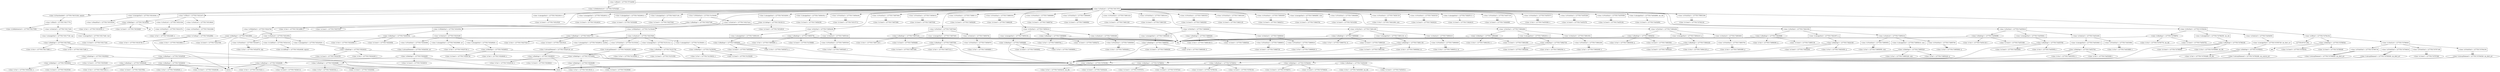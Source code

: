 digraph G {
127755174517056 [label="<class 'ir.DefinitionList'> 127755174517056" ];
127755174517344 [label="<class 'ir.Const'> 127755174517344" ];
127755174517440 [shape=box,label="<class 'ir.AssignStat'> 127755174517440: test" ];
127755174517440 -> 127755174517344;
127755174517488 [label="<class 'ir.Var'> 127755174517488: x" ];
127755174517248 [label="<class 'ir.Var'> 127755174517248: x" ];
127755174517632 [label="<class 'ir.BinExpr'> 127755174517632" ];
127755174517632 -> 127755180185200 [pos=0];
127755180185200 [label=times];
127755174517632 -> 127755174517488 [pos=1];
127755174517632 -> 127755174517248 [pos=2];
127755174517728 [shape=box,label="<class 'ir.AssignStat'> 127755174517728: squ" ];
127755174517728 -> 127755174517632;
127755174517200 [shape=box,label="<class 'ir.StatList'> 127755174517200" ];
127755174517200 -> 127755174517440 [pos=0];
127755174517200 -> 127755174517728 [pos=1];
127755174517776 [shape=box,label="<class 'ir.Block'> 127755174517776" ];
127755174517776 -> 127755174517056;
127755174517776 -> 127755174517200;
127755174515184 [label="<class 'ir.FunctionDef'> 127755174515184: square" ];
127755174515184 -> 127755174517776;
127755174791920 [label="<class 'ir.DefinitionList'> 127755174791920" ];
127755174791920 -> 127755174515184 [pos=0];
127755174518016 [label="<class 'ir.Const'> 127755174518016" ];
127755174518112 [label="<class 'ir.UnExpr'> 127755174518112" ];
127755174518112 -> 127755174775152 [pos=0];
127755174775152 [label=minus];
127755174518112 -> 127755174518016 [pos=1];
127755174518208 [shape=box,label="<class 'ir.AssignStat'> 127755174518208: x" ];
127755174518208 -> 127755174518112;
127755174518256 [shape=box,label="<class 'ir.ReadStat'> 127755174518256" ];
127755174518304 [shape=box,label="<class 'ir.AssignStat'> 127755174518304: x" ];
127755174518304 -> 127755174518256;
127755174518352 [label="<class 'ir.Var'> 127755174518352: x" ];
127755174518448 [label="<class 'ir.Const'> 127755174518448" ];
127755174518544 [label="<class 'ir.BinExpr'> 127755174518544" ];
127755174518544 -> 127755174775472 [pos=0];
127755174775472 [label=gtr];
127755174518544 -> 127755174518352 [pos=1];
127755174518544 -> 127755174518448 [pos=2];
127755174518736 [label="<class 'ir.Var'> 127755174518736: x" ];
127755174522992 [label="<class 'ir.UnExpr'> 127755174522992" ];
127755174522992 -> 127755174775152 [pos=0];
127755174775152 [label=minus];
127755174522992 -> 127755174518736 [pos=1];
127755174523088 [shape=box,label="<class 'ir.PrintStat'> 127755174523088" ];
127755174523088 -> 127755174522992 [pos=0];
127755174523088 -> 127755174522992;
127755174518640 [shape=box,label="<class 'ir.StatList'> 127755174518640" ];
127755174518640 -> 127755174523088 [pos=0];
127755174523280 [label="<class 'ir.Var'> 127755174523280: x" ];
127755174523376 [shape=box,label="<class 'ir.PrintStat'> 127755174523376" ];
127755174523376 -> 127755174523280 [pos=0];
127755174523376 -> 127755174523280;
127755174523184 [shape=box,label="<class 'ir.StatList'> 127755174523184" ];
127755174523184 -> 127755174523376 [pos=0];
127755174523472 [shape=box,label="<class 'ir.IfStat'> 127755174523472" ];
127755174523472 -> 127755174518544;
127755174523472 -> 127755174518640;
127755174523472 -> 127755174523184;
127755174523520 [label="<class 'ir.Const'> 127755174523520" ];
127755174523616 [shape=box,label="<class 'ir.AssignStat'> 127755174523616: x" ];
127755174523616 -> 127755174523520;
127755174523664 [label="<class 'ir.Var'> 127755174523664: x" ];
127755174523760 [label="<class 'ir.Const'> 127755174523760" ];
127755174523856 [label="<class 'ir.BinExpr'> 127755174523856" ];
127755174523856 -> 127755174775408 [pos=0];
127755174775408 [label=leq];
127755174523856 -> 127755174523664 [pos=1];
127755174523856 -> 127755174523760 [pos=2];
127755174524048 [label="<class 'ir.CallExpr'> 127755174524048: square" ];
127755174524144 [shape=box,label="<class 'ir.CallStat'> 127755174524144" ];
127755174524144 -> 127755174524048;
127755174524240 [label="<class 'ir.Var'> 127755174524240: x" ];
127755174524336 [label="<class 'ir.Const'> 127755174524336" ];
127755174524432 [label="<class 'ir.BinExpr'> 127755174524432" ];
127755174524432 -> 127755174775088 [pos=0];
127755174775088 [label=plus];
127755174524432 -> 127755174524240 [pos=1];
127755174524432 -> 127755174524336 [pos=2];
127755174524528 [shape=box,label="<class 'ir.AssignStat'> 127755174524528: x" ];
127755174524528 -> 127755174524432;
127755174524576 [label="<class 'ir.Var'> 127755174524576: squ" ];
127755174524672 [shape=box,label="<class 'ir.PrintStat'> 127755174524672" ];
127755174524672 -> 127755174524576 [pos=0];
127755174524672 -> 127755174524576;
127755174523952 [shape=box,label="<class 'ir.StatList'> 127755174523952" ];
127755174523952 -> 127755174524144 [pos=0];
127755174523952 -> 127755174524528 [pos=1];
127755174523952 -> 127755174524672 [pos=2];
127755174524768 [shape=box,label="<class 'ir.WhileStat'> 127755174524768" ];
127755174524768 -> 127755174523856;
127755174524768 -> 127755174523952;
127755174524816 [label="<class 'ir.Const'> 127755174524816" ];
127755174524912 [shape=box,label="<class 'ir.AssignStat'> 127755174524912: x" ];
127755174524912 -> 127755174524816;
127755174524960 [label="<class 'ir.Var'> 127755174524960: x" ];
127755174525056 [label="<class 'ir.Const'> 127755174525056" ];
127755174525152 [label="<class 'ir.BinExpr'> 127755174525152" ];
127755174525152 -> 127755174775408 [pos=0];
127755174775408 [label=leq];
127755174525152 -> 127755174524960 [pos=1];
127755174525152 -> 127755174525056 [pos=2];
127755174525392 [label="<class 'ir.Var'> 127755174525392: x" ];
127755174525536 [label="<class 'ir.Const'> 127755174525536" ];
127755174525632 [label="<class 'ir.BinExpr'> 127755174525632" ];
127755174525632 -> 127755174775152 [pos=0];
127755174775152 [label=minus];
127755174525632 -> 127755174525392 [pos=1];
127755174525632 -> 127755174525536 [pos=2];
127755174525440 [label="<class 'ir.Const'> 127755174525440" ];
127755174525824 [label="<class 'ir.BinExpr'> 127755174525824" ];
127755174525824 -> 127755180185200 [pos=0];
127755180185200 [label=times];
127755174525824 -> 127755174525632 [pos=1];
127755174525824 -> 127755174525440 [pos=2];
127755174525728 [label="<class 'ir.Var'> 127755174525728: x" ];
127755174525968 [shape=box,label="<class 'ir.AssignStat'> 127755174525968: arr" ];
127755174525968 -> 127755174525728;
127755174515424 [label="<class 'ir.Var'> 127755174515424: x" ];
127755174526112 [label="<class 'ir.Const'> 127755174526112" ];
127755174526208 [label="<class 'ir.BinExpr'> 127755174526208" ];
127755174526208 -> 127755174775152 [pos=0];
127755174775152 [label=minus];
127755174526208 -> 127755174515424 [pos=1];
127755174526208 -> 127755174526112 [pos=2];
127755174526016 [label="<class 'ir.Const'> 127755174526016" ];
127755174526400 [label="<class 'ir.BinExpr'> 127755174526400" ];
127755174526400 -> 127755180185200 [pos=0];
127755180185200 [label=times];
127755174526400 -> 127755174526208 [pos=1];
127755174526400 -> 127755174526016 [pos=2];
127755174526304 [label="<class 'ir.ArrayElement'> 127755174526304: arr" ];
127755174526304 -> 127755174526400 [pos=0];
127755174526496 [shape=box,label="<class 'ir.PrintStat'> 127755174526496" ];
127755174526496 -> 127755174526304 [pos=0];
127755174526496 -> 127755174526304;
127755174526640 [label="<class 'ir.Var'> 127755174526640: x" ];
127755174526736 [label="<class 'ir.Const'> 127755174526736" ];
127755174526832 [label="<class 'ir.BinExpr'> 127755174526832" ];
127755174526832 -> 127755174775088 [pos=0];
127755174775088 [label=plus];
127755174526832 -> 127755174526640 [pos=1];
127755174526832 -> 127755174526736 [pos=2];
127755174526928 [shape=box,label="<class 'ir.AssignStat'> 127755174526928: x" ];
127755174526928 -> 127755174526832;
127755174525296 [shape=box,label="<class 'ir.StatList'> 127755174525296" ];
127755174525296 -> 127755174525968 [pos=0];
127755174525296 -> 127755174526496 [pos=1];
127755174525296 -> 127755174526928 [pos=2];
127755174530592 [shape=box,label="<class 'ir.WhileStat'> 127755174530592" ];
127755174530592 -> 127755174525152;
127755174530592 -> 127755174525296;
127755174530496 [label="<class 'ir.Const'> 127755174530496" ];
127755174529632 [shape=box,label="<class 'ir.AssignStat'> 127755174529632: x" ];
127755174529632 -> 127755174530496;
127755174527040 [label="<class 'ir.Const'> 127755174527040" ];
127755174527136 [shape=box,label="<class 'ir.AssignStat'> 127755174527136: y" ];
127755174527136 -> 127755174527040;
127755174514896 [label="<class 'ir.Var'> 127755174514896: x" ];
127755174527232 [label="<class 'ir.Const'> 127755174527232" ];
127755174527328 [label="<class 'ir.BinExpr'> 127755174527328" ];
127755174527328 -> 127755174775408 [pos=0];
127755174775408 [label=leq];
127755174527328 -> 127755174514896 [pos=1];
127755174527328 -> 127755174527232 [pos=2];
127755174527520 [label="<class 'ir.Var'> 127755174527520: y" ];
127755174527616 [label="<class 'ir.Const'> 127755174527616" ];
127755174527712 [label="<class 'ir.BinExpr'> 127755174527712" ];
127755174527712 -> 127755174775408 [pos=0];
127755174775408 [label=leq];
127755174527712 -> 127755174527520 [pos=1];
127755174527712 -> 127755174527616 [pos=2];
127755174527904 [label="<class 'ir.Var'> 127755174527904: x" ];
127755174527952 [label="<class 'ir.Const'> 127755174527952" ];
127755174528240 [label="<class 'ir.BinExpr'> 127755174528240" ];
127755174528240 -> 127755180185200 [pos=0];
127755180185200 [label=times];
127755174528240 -> 127755174527904 [pos=1];
127755174528240 -> 127755174527952 [pos=2];
127755174528048 [label="<class 'ir.Var'> 127755174528048: y" ];
127755174528336 [label="<class 'ir.Const'> 127755174528336" ];
127755174528432 [label="<class 'ir.BinExpr'> 127755174528432" ];
127755174528432 -> 127755180185200 [pos=0];
127755180185200 [label=times];
127755174528432 -> 127755174528048 [pos=1];
127755174528432 -> 127755174528336 [pos=2];
127755174528528 [label="<class 'ir.BinExpr'> 127755174528528" ];
127755174528528 -> 127755174775088 [pos=0];
127755174775088 [label=plus];
127755174528528 -> 127755174528240 [pos=1];
127755174528528 -> 127755174528432 [pos=2];
127755174528144 [label="<class 'ir.Var'> 127755174528144: x" ];
127755174528624 [label="<class 'ir.Const'> 127755174528624" ];
127755174528816 [label="<class 'ir.BinExpr'> 127755174528816" ];
127755174528816 -> 127755180185200 [pos=0];
127755180185200 [label=times];
127755174528816 -> 127755174528144 [pos=1];
127755174528816 -> 127755174528624 [pos=2];
127755174528720 [label="<class 'ir.ArrayElement'> 127755174528720: arr" ];
127755174528720 -> 127755174528816 [pos=0];
127755174528912 [shape=box,label="<class 'ir.AssignStat'> 127755174528912: multid" ];
127755174528912 -> 127755174528720;
127755174515616 [label="<class 'ir.Var'> 127755174515616: x" ];
127755174529008 [label="<class 'ir.Const'> 127755174529008" ];
127755174529296 [label="<class 'ir.BinExpr'> 127755174529296" ];
127755174529296 -> 127755180185200 [pos=0];
127755180185200 [label=times];
127755174529296 -> 127755174515616 [pos=1];
127755174529296 -> 127755174529008 [pos=2];
127755174529104 [label="<class 'ir.Var'> 127755174529104: y" ];
127755174529392 [label="<class 'ir.Const'> 127755174529392" ];
127755174529488 [label="<class 'ir.BinExpr'> 127755174529488" ];
127755174529488 -> 127755180185200 [pos=0];
127755180185200 [label=times];
127755174529488 -> 127755174529104 [pos=1];
127755174529488 -> 127755174529392 [pos=2];
127755174153856 [label="<class 'ir.BinExpr'> 127755174153856" ];
127755174153856 -> 127755174775088 [pos=0];
127755174775088 [label=plus];
127755174153856 -> 127755174529296 [pos=1];
127755174153856 -> 127755174529488 [pos=2];
127755174529200 [label="<class 'ir.ArrayElement'> 127755174529200: multid" ];
127755174529200 -> 127755174153856 [pos=0];
127755174153520 [shape=box,label="<class 'ir.PrintStat'> 127755174153520" ];
127755174153520 -> 127755174529200 [pos=0];
127755174153520 -> 127755174529200;
127755174152560 [label="<class 'ir.Var'> 127755174152560: x" ];
127755174151936 [label="<class 'ir.Const'> 127755174151936" ];
127755174151744 [label="<class 'ir.BinExpr'> 127755174151744" ];
127755174151744 -> 127755174775088 [pos=0];
127755174775088 [label=plus];
127755174151744 -> 127755174152560 [pos=1];
127755174151744 -> 127755174151936 [pos=2];
127755174151312 [shape=box,label="<class 'ir.AssignStat'> 127755174151312: x" ];
127755174151312 -> 127755174151744;
127755174150832 [label="<class 'ir.Var'> 127755174150832: y" ];
127755174150208 [label="<class 'ir.Const'> 127755174150208" ];
127755174150304 [label="<class 'ir.BinExpr'> 127755174150304" ];
127755174150304 -> 127755174775088 [pos=0];
127755174775088 [label=plus];
127755174150304 -> 127755174150832 [pos=1];
127755174150304 -> 127755174150208 [pos=2];
127755174150400 [shape=box,label="<class 'ir.AssignStat'> 127755174150400: y" ];
127755174150400 -> 127755174150304;
127755174527808 [shape=box,label="<class 'ir.StatList'> 127755174527808" ];
127755174527808 -> 127755174528912 [pos=0];
127755174527808 -> 127755174153520 [pos=1];
127755174527808 -> 127755174151312 [pos=2];
127755174527808 -> 127755174150400 [pos=3];
127755174150448 [shape=box,label="<class 'ir.WhileStat'> 127755174150448" ];
127755174150448 -> 127755174527712;
127755174150448 -> 127755174527808;
127755174527424 [shape=box,label="<class 'ir.StatList'> 127755174527424" ];
127755174527424 -> 127755174150448 [pos=0];
127755174150496 [shape=box,label="<class 'ir.WhileStat'> 127755174150496" ];
127755174150496 -> 127755174527328;
127755174150496 -> 127755174527424;
127755173855680 [label="<class 'ir.Var'> 127755173855680: a" ];
127755174150688 [label="<class 'ir.Const'> 127755174150688" ];
127755173855776 [label="<class 'ir.BinExpr'> 127755173855776" ];
127755173855776 -> 127755174775408 [pos=0];
127755174775408 [label=leq];
127755173855776 -> 127755173855680 [pos=1];
127755173855776 -> 127755174150688 [pos=2];
127755173855872 [label="<class 'ir.Var'> 127755173855872: a" ];
127755173855968 [label="<class 'ir.Const'> 127755173855968" ];
127755173856064 [label="<class 'ir.BinExpr'> 127755173856064" ];
127755173856064 -> 127755174775088 [pos=0];
127755174775088 [label=plus];
127755173856064 -> 127755173855872 [pos=1];
127755173856064 -> 127755173855968 [pos=2];
127755173856160 [shape=box,label="<class 'ir.AssignStat'> 127755173856160: a" ];
127755173856160 -> 127755173856064;
127755173855440 [label="<class 'ir.Var'> 127755173855440: a" ];
127755173855536 [shape=box,label="<class 'ir.PrintStat'> 127755173855536" ];
127755173855536 -> 127755173855440 [pos=0];
127755173855536 -> 127755173855440;
127755173855344 [shape=box,label="<class 'ir.StatList'> 127755173855344" ];
127755173855344 -> 127755173855536 [pos=0];
127755173856208 [shape=box,label="<class 'ir.ForStat'> 127755173856208" ];
127755173856208 -> 127755173855776;
127755173856208 -> 127755173856160;
127755173856208 -> 127755173855344;
127755173856256 [label="<class 'ir.Const'> 127755173856256" ];
127755173856352 [shape=box,label="<class 'ir.AssignStat'> 127755173856352: i" ];
127755173856352 -> 127755173856256;
127755174515712 [label="<class 'ir.Const'> 127755174515712" ];
127755173856448 [shape=box,label="<class 'ir.PrintStat'> 127755173856448" ];
127755173856448 -> 127755174515712 [pos=0];
127755173856448 -> 127755174515712;
127755173857120 [label="<class 'ir.Var'> 127755173857120: i" ];
127755173856688 [label="<class 'ir.Const'> 127755173856688" ];
127755173857216 [label="<class 'ir.BinExpr'> 127755173857216" ];
127755173857216 -> 127755174775408 [pos=0];
127755174775408 [label=leq];
127755173857216 -> 127755173857120 [pos=1];
127755173857216 -> 127755173856688 [pos=2];
127755173857312 [label="<class 'ir.Var'> 127755173857312: i" ];
127755173857408 [label="<class 'ir.Const'> 127755173857408" ];
127755173857504 [label="<class 'ir.BinExpr'> 127755173857504" ];
127755173857504 -> 127755174775088 [pos=0];
127755174775088 [label=plus];
127755173857504 -> 127755173857312 [pos=1];
127755173857504 -> 127755173857408 [pos=2];
127755173857600 [shape=box,label="<class 'ir.AssignStat'> 127755173857600: i" ];
127755173857600 -> 127755173857504;
127755173856880 [label="<class 'ir.Var'> 127755173856880: i" ];
127755173856976 [shape=box,label="<class 'ir.PrintStat'> 127755173856976" ];
127755173856976 -> 127755173856880 [pos=0];
127755173856976 -> 127755173856880;
127755173856784 [shape=box,label="<class 'ir.StatList'> 127755173856784" ];
127755173856784 -> 127755173856976 [pos=0];
127755173857648 [shape=box,label="<class 'ir.ForStat'> 127755173857648" ];
127755173857648 -> 127755173857216;
127755173857648 -> 127755173857600;
127755173857648 -> 127755173856784;
127755173857696 [label="<class 'ir.Const'> 127755173857696" ];
127755173857840 [shape=box,label="<class 'ir.PrintStat'> 127755173857840" ];
127755173857840 -> 127755173857696 [pos=0];
127755173857840 -> 127755173857696;
127755173857936 [label="<class 'ir.Const'> 127755173857936" ];
127755173858032 [shape=box,label="<class 'ir.PrintStat'> 127755173858032" ];
127755173858032 -> 127755173857936 [pos=0];
127755173858032 -> 127755173857936;
127755173858704 [label="<class 'ir.Var'> 127755173858704: j" ];
127755173858272 [label="<class 'ir.Const'> 127755173858272" ];
127755173858800 [label="<class 'ir.BinExpr'> 127755173858800" ];
127755173858800 -> 127755174775408 [pos=0];
127755174775408 [label=leq];
127755173858800 -> 127755173858704 [pos=1];
127755173858800 -> 127755173858272 [pos=2];
127755173858896 [label="<class 'ir.Var'> 127755173858896: j" ];
127755173858992 [label="<class 'ir.Const'> 127755173858992" ];
127755173859088 [label="<class 'ir.BinExpr'> 127755173859088" ];
127755173859088 -> 127755174775088 [pos=0];
127755174775088 [label=plus];
127755173859088 -> 127755173858896 [pos=1];
127755173859088 -> 127755173858992 [pos=2];
127755173859184 [shape=box,label="<class 'ir.AssignStat'> 127755173859184: j" ];
127755173859184 -> 127755173859088;
127755173858464 [label="<class 'ir.Var'> 127755173858464: j" ];
127755173858560 [shape=box,label="<class 'ir.PrintStat'> 127755173858560" ];
127755173858560 -> 127755173858464 [pos=0];
127755173858560 -> 127755173858464;
127755173858368 [shape=box,label="<class 'ir.StatList'> 127755173858368" ];
127755173858368 -> 127755173858560 [pos=0];
127755173859232 [shape=box,label="<class 'ir.ForStat'> 127755173859232" ];
127755173859232 -> 127755173858800;
127755173859232 -> 127755173859184;
127755173859232 -> 127755173858368;
127755173859280 [label="<class 'ir.Const'> 127755173859280" ];
127755173888112 [shape=box,label="<class 'ir.PrintStat'> 127755173888112" ];
127755173888112 -> 127755173859280 [pos=0];
127755173888112 -> 127755173859280;
127755173888208 [label="<class 'ir.Const'> 127755173888208" ];
127755173888304 [shape=box,label="<class 'ir.PrintStat'> 127755173888304" ];
127755173888304 -> 127755173888208 [pos=0];
127755173888304 -> 127755173888208;
127755173889168 [label="<class 'ir.Var'> 127755173889168: k" ];
127755173888544 [label="<class 'ir.Const'> 127755173888544" ];
127755173889264 [label="<class 'ir.BinExpr'> 127755173889264" ];
127755173889264 -> 127755174775408 [pos=0];
127755174775408 [label=leq];
127755173889264 -> 127755173889168 [pos=1];
127755173889264 -> 127755173888544 [pos=2];
127755173889360 [label="<class 'ir.Var'> 127755173889360: k" ];
127755173889456 [label="<class 'ir.Const'> 127755173889456" ];
127755173889552 [label="<class 'ir.BinExpr'> 127755173889552" ];
127755173889552 -> 127755174775088 [pos=0];
127755174775088 [label=plus];
127755173889552 -> 127755173889360 [pos=1];
127755173889552 -> 127755173889456 [pos=2];
127755173889648 [shape=box,label="<class 'ir.AssignStat'> 127755173889648: k" ];
127755173889648 -> 127755173889552;
127755173888736 [label="<class 'ir.Const'> 127755173888736" ];
127755173888832 [shape=box,label="<class 'ir.PrintStat'> 127755173888832" ];
127755173888832 -> 127755173888736 [pos=0];
127755173888832 -> 127755173888736;
127755173888928 [label="<class 'ir.Var'> 127755173888928: k" ];
127755173889024 [shape=box,label="<class 'ir.PrintStat'> 127755173889024" ];
127755173889024 -> 127755173888928 [pos=0];
127755173889024 -> 127755173888928;
127755173888640 [shape=box,label="<class 'ir.StatList'> 127755173888640" ];
127755173888640 -> 127755173888832 [pos=0];
127755173888640 -> 127755173889024 [pos=1];
127755173889696 [shape=box,label="<class 'ir.ForStat'> 127755173889696" ];
127755173889696 -> 127755173889264;
127755173889696 -> 127755173889648;
127755173889696 -> 127755173888640;
127755173889744 [label="<class 'ir.Const'> 127755173889744" ];
127755173889888 [shape=box,label="<class 'ir.PrintStat'> 127755173889888" ];
127755173889888 -> 127755173889744 [pos=0];
127755173889888 -> 127755173889744;
127755173889984 [label="<class 'ir.Const'> 127755173889984" ];
127755173890080 [shape=box,label="<class 'ir.PrintStat'> 127755173890080" ];
127755173890080 -> 127755173889984 [pos=0];
127755173890080 -> 127755173889984;
127755173890752 [label="<class 'ir.Var'> 127755173890752: m" ];
127755173890320 [label="<class 'ir.Const'> 127755173890320" ];
127755173890848 [label="<class 'ir.BinExpr'> 127755173890848" ];
127755173890848 -> 127755174775408 [pos=0];
127755174775408 [label=leq];
127755173890848 -> 127755173890752 [pos=1];
127755173890848 -> 127755173890320 [pos=2];
127755173890944 [label="<class 'ir.Var'> 127755173890944: m" ];
127755173891040 [label="<class 'ir.Const'> 127755173891040" ];
127755173891136 [label="<class 'ir.BinExpr'> 127755173891136" ];
127755173891136 -> 127755174775088 [pos=0];
127755174775088 [label=plus];
127755173891136 -> 127755173890944 [pos=1];
127755173891136 -> 127755173891040 [pos=2];
127755173891232 [shape=box,label="<class 'ir.AssignStat'> 127755173891232: m" ];
127755173891232 -> 127755173891136;
127755173890512 [label="<class 'ir.Var'> 127755173890512: m" ];
127755173890608 [shape=box,label="<class 'ir.PrintStat'> 127755173890608" ];
127755173890608 -> 127755173890512 [pos=0];
127755173890608 -> 127755173890512;
127755173890416 [shape=box,label="<class 'ir.StatList'> 127755173890416" ];
127755173890416 -> 127755173890608 [pos=0];
127755173891280 [shape=box,label="<class 'ir.ForStat'> 127755173891280" ];
127755173891280 -> 127755173890848;
127755173891280 -> 127755173891232;
127755173891280 -> 127755173890416;
127755173891328 [label="<class 'ir.Const'> 127755173891328" ];
127755173891424 [shape=box,label="<class 'ir.PrintStat'> 127755173891424" ];
127755173891424 -> 127755173891328 [pos=0];
127755173891424 -> 127755173891328;
127755173891520 [label="<class 'ir.Const'> 127755173891520" ];
127755173891616 [shape=box,label="<class 'ir.PrintStat'> 127755173891616" ];
127755173891616 -> 127755173891520 [pos=0];
127755173891616 -> 127755173891520;
127755173892352 [label="<class 'ir.Var'> 127755173892352: n" ];
127755173891856 [label="<class 'ir.Const'> 127755173891856" ];
127755173892448 [label="<class 'ir.BinExpr'> 127755173892448" ];
127755173892448 -> 127755174775408 [pos=0];
127755174775408 [label=leq];
127755173892448 -> 127755173892352 [pos=1];
127755173892448 -> 127755173891856 [pos=2];
127755173892544 [label="<class 'ir.Var'> 127755173892544: n" ];
127755173892640 [label="<class 'ir.Const'> 127755173892640" ];
127755173892736 [label="<class 'ir.BinExpr'> 127755173892736" ];
127755173892736 -> 127755174775088 [pos=0];
127755174775088 [label=plus];
127755173892736 -> 127755173892544 [pos=1];
127755173892736 -> 127755173892640 [pos=2];
127755173892832 [shape=box,label="<class 'ir.AssignStat'> 127755173892832: n" ];
127755173892832 -> 127755173892736;
127755173892048 [label="<class 'ir.Var'> 127755173892048: n" ];
127755173892208 [shape=box,label="<class 'ir.PrintStat'> 127755173892208" ];
127755173892208 -> 127755173892048 [pos=0];
127755173892208 -> 127755173892048;
127755173891952 [shape=box,label="<class 'ir.StatList'> 127755173891952" ];
127755173891952 -> 127755173892208 [pos=0];
127755173892880 [shape=box,label="<class 'ir.ForStat'> 127755173892880" ];
127755173892880 -> 127755173892448;
127755173892880 -> 127755173892832;
127755173892880 -> 127755173891952;
127755173892928 [label="<class 'ir.Const'> 127755173892928" ];
127755173893024 [shape=box,label="<class 'ir.PrintStat'> 127755173893024" ];
127755173893024 -> 127755173892928 [pos=0];
127755173893024 -> 127755173892928;
127755173893120 [label="<class 'ir.Const'> 127755173893120" ];
127755173893264 [shape=box,label="<class 'ir.PrintStat'> 127755173893264" ];
127755173893264 -> 127755173893120 [pos=0];
127755173893264 -> 127755173893120;
127755173893936 [label="<class 'ir.Var'> 127755173893936: p" ];
127755173893504 [label="<class 'ir.Const'> 127755173893504" ];
127755173894032 [label="<class 'ir.BinExpr'> 127755173894032" ];
127755173894032 -> 127755174775408 [pos=0];
127755174775408 [label=leq];
127755173894032 -> 127755173893936 [pos=1];
127755173894032 -> 127755173893504 [pos=2];
127755173894128 [label="<class 'ir.Var'> 127755173894128: p" ];
127755173894224 [label="<class 'ir.Const'> 127755173894224" ];
127755173894320 [label="<class 'ir.BinExpr'> 127755173894320" ];
127755173894320 -> 127755174775088 [pos=0];
127755174775088 [label=plus];
127755173894320 -> 127755173894128 [pos=1];
127755173894320 -> 127755173894224 [pos=2];
127755173894416 [shape=box,label="<class 'ir.AssignStat'> 127755173894416: p" ];
127755173894416 -> 127755173894320;
127755173893696 [label="<class 'ir.Var'> 127755173893696: p" ];
127755173893792 [shape=box,label="<class 'ir.PrintStat'> 127755173893792" ];
127755173893792 -> 127755173893696 [pos=0];
127755173893792 -> 127755173893696;
127755173893600 [shape=box,label="<class 'ir.StatList'> 127755173893600" ];
127755173893600 -> 127755173893792 [pos=0];
127755173894464 [shape=box,label="<class 'ir.ForStat'> 127755173894464" ];
127755173894464 -> 127755173894032;
127755173894464 -> 127755173894416;
127755173894464 -> 127755173893600;
127755173894512 [label="<class 'ir.Const'> 127755173894512" ];
127755173894608 [shape=box,label="<class 'ir.PrintStat'> 127755173894608" ];
127755173894608 -> 127755173894512 [pos=0];
127755173894608 -> 127755173894512;
127755173894704 [label="<class 'ir.Const'> 127755173894704" ];
127755173894800 [shape=box,label="<class 'ir.AssignStat'> 127755173894800: sum" ];
127755173894800 -> 127755173894704;
127755174516384 [label="<class 'ir.Const'> 127755174516384" ];
127755173894896 [shape=box,label="<class 'ir.PrintStat'> 127755173894896" ];
127755173894896 -> 127755174516384 [pos=0];
127755173894896 -> 127755174516384;
127755173896096 [label="<class 'ir.Var'> 127755173896096: q" ];
127755173895136 [label="<class 'ir.Const'> 127755173895136" ];
127755173825696 [label="<class 'ir.BinExpr'> 127755173825696" ];
127755173825696 -> 127755174775408 [pos=0];
127755174775408 [label=leq];
127755173825696 -> 127755173896096 [pos=1];
127755173825696 -> 127755173895136 [pos=2];
127755173825456 [label="<class 'ir.Var'> 127755173825456: q" ];
127755173824208 [label="<class 'ir.Const'> 127755173824208" ];
127755173824160 [label="<class 'ir.BinExpr'> 127755173824160" ];
127755173824160 -> 127755174775088 [pos=0];
127755174775088 [label=plus];
127755173824160 -> 127755173825456 [pos=1];
127755173824160 -> 127755173824208 [pos=2];
127755173823872 [shape=box,label="<class 'ir.AssignStat'> 127755173823872: q" ];
127755173823872 -> 127755173824160;
127755173895328 [label="<class 'ir.Var'> 127755173895328: sum" ];
127755173895424 [label="<class 'ir.Var'> 127755173895424: q" ];
127755173895520 [label="<class 'ir.BinExpr'> 127755173895520" ];
127755173895520 -> 127755174775088 [pos=0];
127755174775088 [label=plus];
127755173895520 -> 127755173895328 [pos=1];
127755173895520 -> 127755173895424 [pos=2];
127755173895616 [shape=box,label="<class 'ir.AssignStat'> 127755173895616: sum" ];
127755173895616 -> 127755173895520;
127755173895664 [label="<class 'ir.Var'> 127755173895664: q" ];
127755173895760 [shape=box,label="<class 'ir.PrintStat'> 127755173895760" ];
127755173895760 -> 127755173895664 [pos=0];
127755173895760 -> 127755173895664;
127755173895856 [label="<class 'ir.Var'> 127755173895856: sum" ];
127755173895952 [shape=box,label="<class 'ir.PrintStat'> 127755173895952" ];
127755173895952 -> 127755173895856 [pos=0];
127755173895952 -> 127755173895856;
127755173895232 [shape=box,label="<class 'ir.StatList'> 127755173895232" ];
127755173895232 -> 127755173895616 [pos=0];
127755173895232 -> 127755173895760 [pos=1];
127755173895232 -> 127755173895952 [pos=2];
127755173823392 [shape=box,label="<class 'ir.ForStat'> 127755173823392" ];
127755173823392 -> 127755173825696;
127755173823392 -> 127755173823872;
127755173823392 -> 127755173895232;
127755173823296 [label="<class 'ir.Var'> 127755173823296: sum" ];
127755173826128 [shape=box,label="<class 'ir.PrintStat'> 127755173826128" ];
127755173826128 -> 127755173823296 [pos=0];
127755173826128 -> 127755173823296;
127755173826224 [label="<class 'ir.Const'> 127755173826224" ];
127755173826320 [shape=box,label="<class 'ir.PrintStat'> 127755173826320" ];
127755173826320 -> 127755173826224 [pos=0];
127755173826320 -> 127755173826224;
127755173826416 [label="<class 'ir.Const'> 127755173826416" ];
127755173826512 [shape=box,label="<class 'ir.AssignStat'> 127755173826512: x" ];
127755173826512 -> 127755173826416;
127755173826080 [label="<class 'ir.Const'> 127755173826080" ];
127755174457104 [shape=box,label="<class 'ir.PrintStat'> 127755174457104" ];
127755174457104 -> 127755173826080 [pos=0];
127755174457104 -> 127755173826080;
127755174454128 [label="<class 'ir.Var'> 127755174454128: r" ];
127755174453360 [label="<class 'ir.Const'> 127755174453360" ];
127755174456096 [label="<class 'ir.BinExpr'> 127755174456096" ];
127755174456096 -> 127755174775408 [pos=0];
127755174775408 [label=leq];
127755174456096 -> 127755174454128 [pos=1];
127755174456096 -> 127755174453360 [pos=2];
127755174455952 [label="<class 'ir.Var'> 127755174455952: r" ];
127755174455856 [label="<class 'ir.Const'> 127755174455856" ];
127755174455760 [label="<class 'ir.BinExpr'> 127755174455760" ];
127755174455760 -> 127755174775088 [pos=0];
127755174775088 [label=plus];
127755174455760 -> 127755174455952 [pos=1];
127755174455760 -> 127755174455856 [pos=2];
127755174455664 [shape=box,label="<class 'ir.AssignStat'> 127755174455664: r" ];
127755174455664 -> 127755174455760;
127755174453552 [label="<class 'ir.Var'> 127755174453552: x" ];
127755174453648 [label="<class 'ir.Var'> 127755174453648: r" ];
127755174453744 [label="<class 'ir.BinExpr'> 127755174453744" ];
127755174453744 -> 127755174775088 [pos=0];
127755174775088 [label=plus];
127755174453744 -> 127755174453552 [pos=1];
127755174453744 -> 127755174453648 [pos=2];
127755174453840 [shape=box,label="<class 'ir.AssignStat'> 127755174453840: x" ];
127755174453840 -> 127755174453744;
127755174453888 [label="<class 'ir.Var'> 127755174453888: x" ];
127755174453984 [shape=box,label="<class 'ir.PrintStat'> 127755174453984" ];
127755174453984 -> 127755174453888 [pos=0];
127755174453984 -> 127755174453888;
127755174453456 [shape=box,label="<class 'ir.StatList'> 127755174453456" ];
127755174453456 -> 127755174453840 [pos=0];
127755174453456 -> 127755174453984 [pos=1];
127755174455616 [shape=box,label="<class 'ir.ForStat'> 127755174455616" ];
127755174455616 -> 127755174456096;
127755174455616 -> 127755174455664;
127755174455616 -> 127755174453456;
127755174455568 [label="<class 'ir.Var'> 127755174455568: x" ];
127755174455472 [shape=box,label="<class 'ir.PrintStat'> 127755174455472" ];
127755174455472 -> 127755174455568 [pos=0];
127755174455472 -> 127755174455568;
127755174455376 [label="<class 'ir.Const'> 127755174455376" ];
127755174455280 [shape=box,label="<class 'ir.PrintStat'> 127755174455280" ];
127755174455280 -> 127755174455376 [pos=0];
127755174455280 -> 127755174455376;
127755174455184 [label="<class 'ir.Const'> 127755174455184" ];
127755174455088 [shape=box,label="<class 'ir.PrintStat'> 127755174455088" ];
127755174455088 -> 127755174455184 [pos=0];
127755174455088 -> 127755174455184;
127755174454992 [label="<class 'ir.Const'> 127755174454992" ];
127755174454896 [shape=box,label="<class 'ir.AssignStat'> 127755174454896: sm_idx" ];
127755174454896 -> 127755174454992;
127755174795776 [label="<class 'ir.Var'> 127755174795776: sm_idx" ];
127755174454752 [label="<class 'ir.Const'> 127755174454752" ];
127755174795872 [label="<class 'ir.BinExpr'> 127755174795872" ];
127755174795872 -> 127755174775408 [pos=0];
127755174775408 [label=leq];
127755174795872 -> 127755174795776 [pos=1];
127755174795872 -> 127755174454752 [pos=2];
127755174795968 [label="<class 'ir.Var'> 127755174795968: sm_idx" ];
127755174796064 [label="<class 'ir.Const'> 127755174796064" ];
127755174796160 [label="<class 'ir.BinExpr'> 127755174796160" ];
127755174796160 -> 127755174775088 [pos=0];
127755174775088 [label=plus];
127755174796160 -> 127755174795968 [pos=1];
127755174796160 -> 127755174796064 [pos=2];
127755174796256 [shape=box,label="<class 'ir.AssignStat'> 127755174796256: sm_idx" ];
127755174796256 -> 127755174796160;
127755174454560 [label="<class 'ir.Var'> 127755174454560: sm_idx" ];
127755174454512 [label="<class 'ir.Const'> 127755174454512" ];
127755174454320 [label="<class 'ir.BinExpr'> 127755174454320" ];
127755174454320 -> 127755180185200 [pos=0];
127755180185200 [label=times];
127755174454320 -> 127755174454560 [pos=1];
127755174454320 -> 127755174454512 [pos=2];
127755174454416 [label="<class 'ir.Var'> 127755174454416: sm_idx" ];
127755174454224 [label="<class 'ir.Const'> 127755174454224" ];
127755174795392 [label="<class 'ir.BinExpr'> 127755174795392" ];
127755174795392 -> 127755180185200 [pos=0];
127755180185200 [label=times];
127755174795392 -> 127755174454416 [pos=1];
127755174795392 -> 127755174454224 [pos=2];
127755174795296 [label="<class 'ir.ArrayElement'> 127755174795296: sm_source_arr" ];
127755174795296 -> 127755174795392 [pos=0];
127755174795488 [label="<class 'ir.Var'> 127755174795488: sm_idx" ];
127755174795632 [label="<class 'ir.BinExpr'> 127755174795632" ];
127755174795632 -> 127755174775088 [pos=0];
127755174775088 [label=plus];
127755174795632 -> 127755174795296 [pos=1];
127755174795632 -> 127755174795488 [pos=2];
127755174795728 [shape=box,label="<class 'ir.AssignStat'> 127755174795728: sm_dest_arr" ];
127755174795728 -> 127755174795632;
127755174454656 [shape=box,label="<class 'ir.StatList'> 127755174454656" ];
127755174454656 -> 127755174795728 [pos=0];
127755174796304 [shape=box,label="<class 'ir.ForStat'> 127755174796304" ];
127755174796304 -> 127755174795872;
127755174796304 -> 127755174796256;
127755174796304 -> 127755174454656;
127755174796352 [label="<class 'ir.Const'> 127755174796352" ];
127755174796448 [label="<class 'ir.Const'> 127755174796448" ];
127755174796544 [label="<class 'ir.BinExpr'> 127755174796544" ];
127755174796544 -> 127755174775536 [pos=0];
127755174775536 [label=geq];
127755174796544 -> 127755174796352 [pos=1];
127755174796544 -> 127755174796448 [pos=2];
127755174797264 [label="<class 'ir.Const'> 127755174797264" ];
127755174797168 [shape=box,label="<class 'ir.PrintStat'> 127755174797168" ];
127755174797168 -> 127755174797264 [pos=0];
127755174797168 -> 127755174797264;
127755174797072 [label="<class 'ir.Const'> 127755174797072" ];
127755174797024 [label="<class 'ir.Const'> 127755174797024" ];
127755174796832 [label="<class 'ir.BinExpr'> 127755174796832" ];
127755174796832 -> 127755180185200 [pos=0];
127755180185200 [label=times];
127755174796832 -> 127755174797072 [pos=1];
127755174796832 -> 127755174797024 [pos=2];
127755174796928 [label="<class 'ir.ArrayElement'> 127755174796928: sm_dest_arr" ];
127755174796928 -> 127755174796832 [pos=0];
127755174796736 [shape=box,label="<class 'ir.PrintStat'> 127755174796736" ];
127755174796736 -> 127755174796928 [pos=0];
127755174796736 -> 127755174796928;
127755174795152 [label="<class 'ir.Const'> 127755174795152" ];
127755174795104 [label="<class 'ir.Const'> 127755174795104" ];
127755174794912 [label="<class 'ir.BinExpr'> 127755174794912" ];
127755174794912 -> 127755180185200 [pos=0];
127755180185200 [label=times];
127755174794912 -> 127755174795152 [pos=1];
127755174794912 -> 127755174795104 [pos=2];
127755174795008 [label="<class 'ir.ArrayElement'> 127755174795008: sm_dest_arr" ];
127755174795008 -> 127755174794912 [pos=0];
127755174794816 [shape=box,label="<class 'ir.PrintStat'> 127755174794816" ];
127755174794816 -> 127755174795008 [pos=0];
127755174794816 -> 127755174795008;
127755174794672 [label="<class 'ir.Const'> 127755174794672" ];
127755174794624 [label="<class 'ir.Const'> 127755174794624" ];
127755174794432 [label="<class 'ir.BinExpr'> 127755174794432" ];
127755174794432 -> 127755180185200 [pos=0];
127755180185200 [label=times];
127755174794432 -> 127755174794672 [pos=1];
127755174794432 -> 127755174794624 [pos=2];
127755174794528 [label="<class 'ir.ArrayElement'> 127755174794528: sm_dest_arr" ];
127755174794528 -> 127755174794432 [pos=0];
127755174794336 [shape=box,label="<class 'ir.PrintStat'> 127755174794336" ];
127755174794336 -> 127755174794528 [pos=0];
127755174794336 -> 127755174794528;
127755174796640 [shape=box,label="<class 'ir.StatList'> 127755174796640" ];
127755174796640 -> 127755174797168 [pos=0];
127755174796640 -> 127755174796736 [pos=1];
127755174796640 -> 127755174794816 [pos=2];
127755174796640 -> 127755174794336 [pos=3];
127755174794192 [shape=box,label="<class 'ir.IfStat'> 127755174794192" ];
127755174794192 -> 127755174796544;
127755174794192 -> 127755174796640;
127755174794192 -> 127755187471392;
127755174794144 [label="<class 'ir.Const'> 127755174794144" ];
127755179963296 [shape=box,label="<class 'ir.PrintStat'> 127755179963296" ];
127755179963296 -> 127755174794144 [pos=0];
127755179963296 -> 127755174794144;
127755174517872 [shape=box,label="<class 'ir.StatList'> 127755174517872" ];
127755174517872 -> 127755174518208 [pos=0];
127755174517872 -> 127755174518304 [pos=1];
127755174517872 -> 127755174523472 [pos=2];
127755174517872 -> 127755174523616 [pos=3];
127755174517872 -> 127755174524768 [pos=4];
127755174517872 -> 127755174524912 [pos=5];
127755174517872 -> 127755174530592 [pos=6];
127755174517872 -> 127755174529632 [pos=7];
127755174517872 -> 127755174527136 [pos=8];
127755174517872 -> 127755174150496 [pos=9];
127755174517872 -> 127755173856208 [pos=10];
127755174517872 -> 127755173856352 [pos=11];
127755174517872 -> 127755173856448 [pos=12];
127755174517872 -> 127755173857648 [pos=13];
127755174517872 -> 127755173857840 [pos=14];
127755174517872 -> 127755173858032 [pos=15];
127755174517872 -> 127755173859232 [pos=16];
127755174517872 -> 127755173888112 [pos=17];
127755174517872 -> 127755173888304 [pos=18];
127755174517872 -> 127755173889696 [pos=19];
127755174517872 -> 127755173889888 [pos=20];
127755174517872 -> 127755173890080 [pos=21];
127755174517872 -> 127755173891280 [pos=22];
127755174517872 -> 127755173891424 [pos=23];
127755174517872 -> 127755173891616 [pos=24];
127755174517872 -> 127755173892880 [pos=25];
127755174517872 -> 127755173893024 [pos=26];
127755174517872 -> 127755173893264 [pos=27];
127755174517872 -> 127755173894464 [pos=28];
127755174517872 -> 127755173894608 [pos=29];
127755174517872 -> 127755173894800 [pos=30];
127755174517872 -> 127755173894896 [pos=31];
127755174517872 -> 127755173823392 [pos=32];
127755174517872 -> 127755173826128 [pos=33];
127755174517872 -> 127755173826320 [pos=34];
127755174517872 -> 127755173826512 [pos=35];
127755174517872 -> 127755174457104 [pos=36];
127755174517872 -> 127755174455616 [pos=37];
127755174517872 -> 127755174455472 [pos=38];
127755174517872 -> 127755174455280 [pos=39];
127755174517872 -> 127755174455088 [pos=40];
127755174517872 -> 127755174454896 [pos=41];
127755174517872 -> 127755174796304 [pos=42];
127755174517872 -> 127755174794192 [pos=43];
127755174517872 -> 127755179963296 [pos=44];
127755175744896 [shape=box,label="<class 'ir.Block'> 127755175744896" ];
127755175744896 -> 127755174791920;
127755175744896 -> 127755174517872;
}

